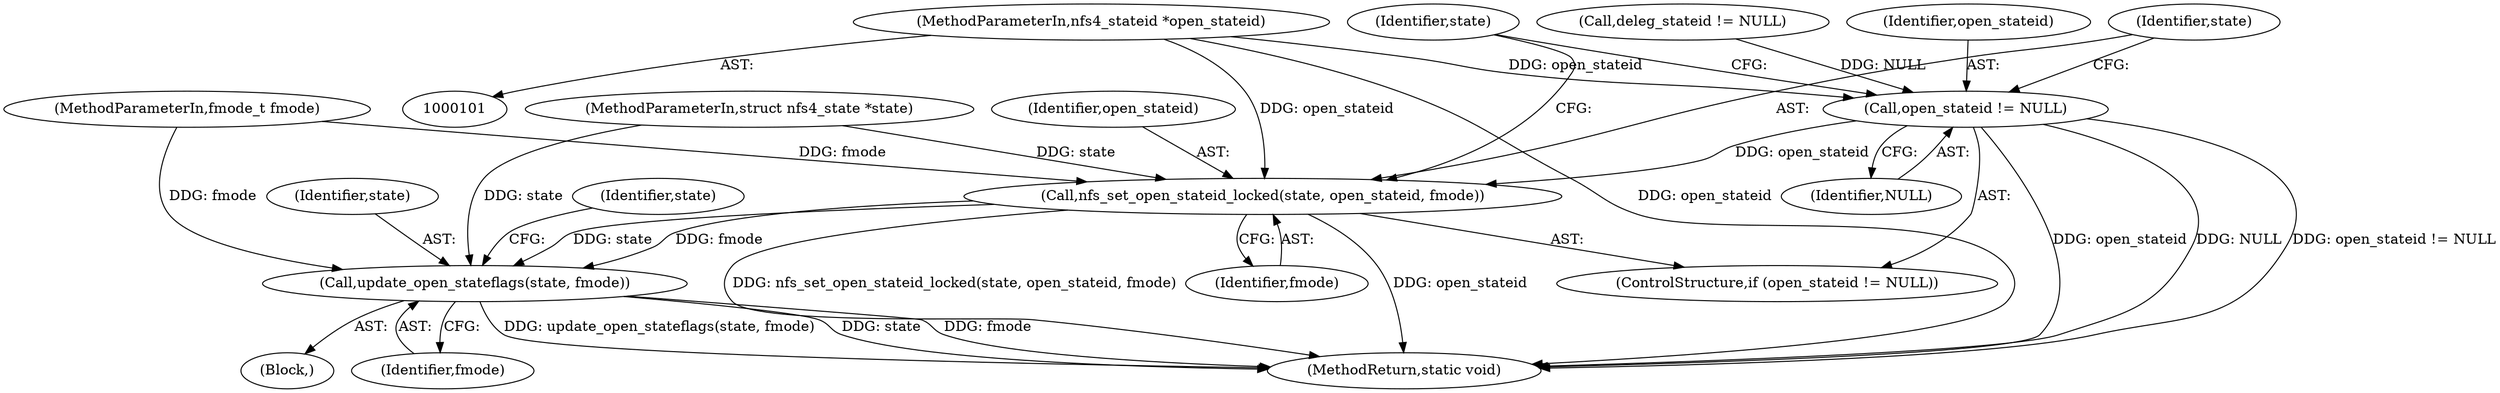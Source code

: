 digraph "0_linux_dc0b027dfadfcb8a5504f7d8052754bf8d501ab9_0@pointer" {
"1000103" [label="(MethodParameterIn,nfs4_stateid *open_stateid)"];
"1000139" [label="(Call,open_stateid != NULL)"];
"1000142" [label="(Call,nfs_set_open_stateid_locked(state, open_stateid, fmode))"];
"1000158" [label="(Call,update_open_stateflags(state, fmode))"];
"1000143" [label="(Identifier,state)"];
"1000144" [label="(Identifier,open_stateid)"];
"1000102" [label="(MethodParameterIn,struct nfs4_state *state)"];
"1000139" [label="(Call,open_stateid != NULL)"];
"1000106" [label="(Block,)"];
"1000159" [label="(Identifier,state)"];
"1000140" [label="(Identifier,open_stateid)"];
"1000149" [label="(Identifier,state)"];
"1000138" [label="(ControlStructure,if (open_stateid != NULL))"];
"1000145" [label="(Identifier,fmode)"];
"1000142" [label="(Call,nfs_set_open_stateid_locked(state, open_stateid, fmode))"];
"1000105" [label="(MethodParameterIn,fmode_t fmode)"];
"1000160" [label="(Identifier,fmode)"];
"1000103" [label="(MethodParameterIn,nfs4_stateid *open_stateid)"];
"1000113" [label="(Call,deleg_stateid != NULL)"];
"1000141" [label="(Identifier,NULL)"];
"1000165" [label="(Identifier,state)"];
"1000158" [label="(Call,update_open_stateflags(state, fmode))"];
"1000168" [label="(MethodReturn,static void)"];
"1000103" -> "1000101"  [label="AST: "];
"1000103" -> "1000168"  [label="DDG: open_stateid"];
"1000103" -> "1000139"  [label="DDG: open_stateid"];
"1000103" -> "1000142"  [label="DDG: open_stateid"];
"1000139" -> "1000138"  [label="AST: "];
"1000139" -> "1000141"  [label="CFG: "];
"1000140" -> "1000139"  [label="AST: "];
"1000141" -> "1000139"  [label="AST: "];
"1000143" -> "1000139"  [label="CFG: "];
"1000149" -> "1000139"  [label="CFG: "];
"1000139" -> "1000168"  [label="DDG: open_stateid"];
"1000139" -> "1000168"  [label="DDG: NULL"];
"1000139" -> "1000168"  [label="DDG: open_stateid != NULL"];
"1000113" -> "1000139"  [label="DDG: NULL"];
"1000139" -> "1000142"  [label="DDG: open_stateid"];
"1000142" -> "1000138"  [label="AST: "];
"1000142" -> "1000145"  [label="CFG: "];
"1000143" -> "1000142"  [label="AST: "];
"1000144" -> "1000142"  [label="AST: "];
"1000145" -> "1000142"  [label="AST: "];
"1000149" -> "1000142"  [label="CFG: "];
"1000142" -> "1000168"  [label="DDG: nfs_set_open_stateid_locked(state, open_stateid, fmode)"];
"1000142" -> "1000168"  [label="DDG: open_stateid"];
"1000102" -> "1000142"  [label="DDG: state"];
"1000105" -> "1000142"  [label="DDG: fmode"];
"1000142" -> "1000158"  [label="DDG: state"];
"1000142" -> "1000158"  [label="DDG: fmode"];
"1000158" -> "1000106"  [label="AST: "];
"1000158" -> "1000160"  [label="CFG: "];
"1000159" -> "1000158"  [label="AST: "];
"1000160" -> "1000158"  [label="AST: "];
"1000165" -> "1000158"  [label="CFG: "];
"1000158" -> "1000168"  [label="DDG: state"];
"1000158" -> "1000168"  [label="DDG: fmode"];
"1000158" -> "1000168"  [label="DDG: update_open_stateflags(state, fmode)"];
"1000102" -> "1000158"  [label="DDG: state"];
"1000105" -> "1000158"  [label="DDG: fmode"];
}

